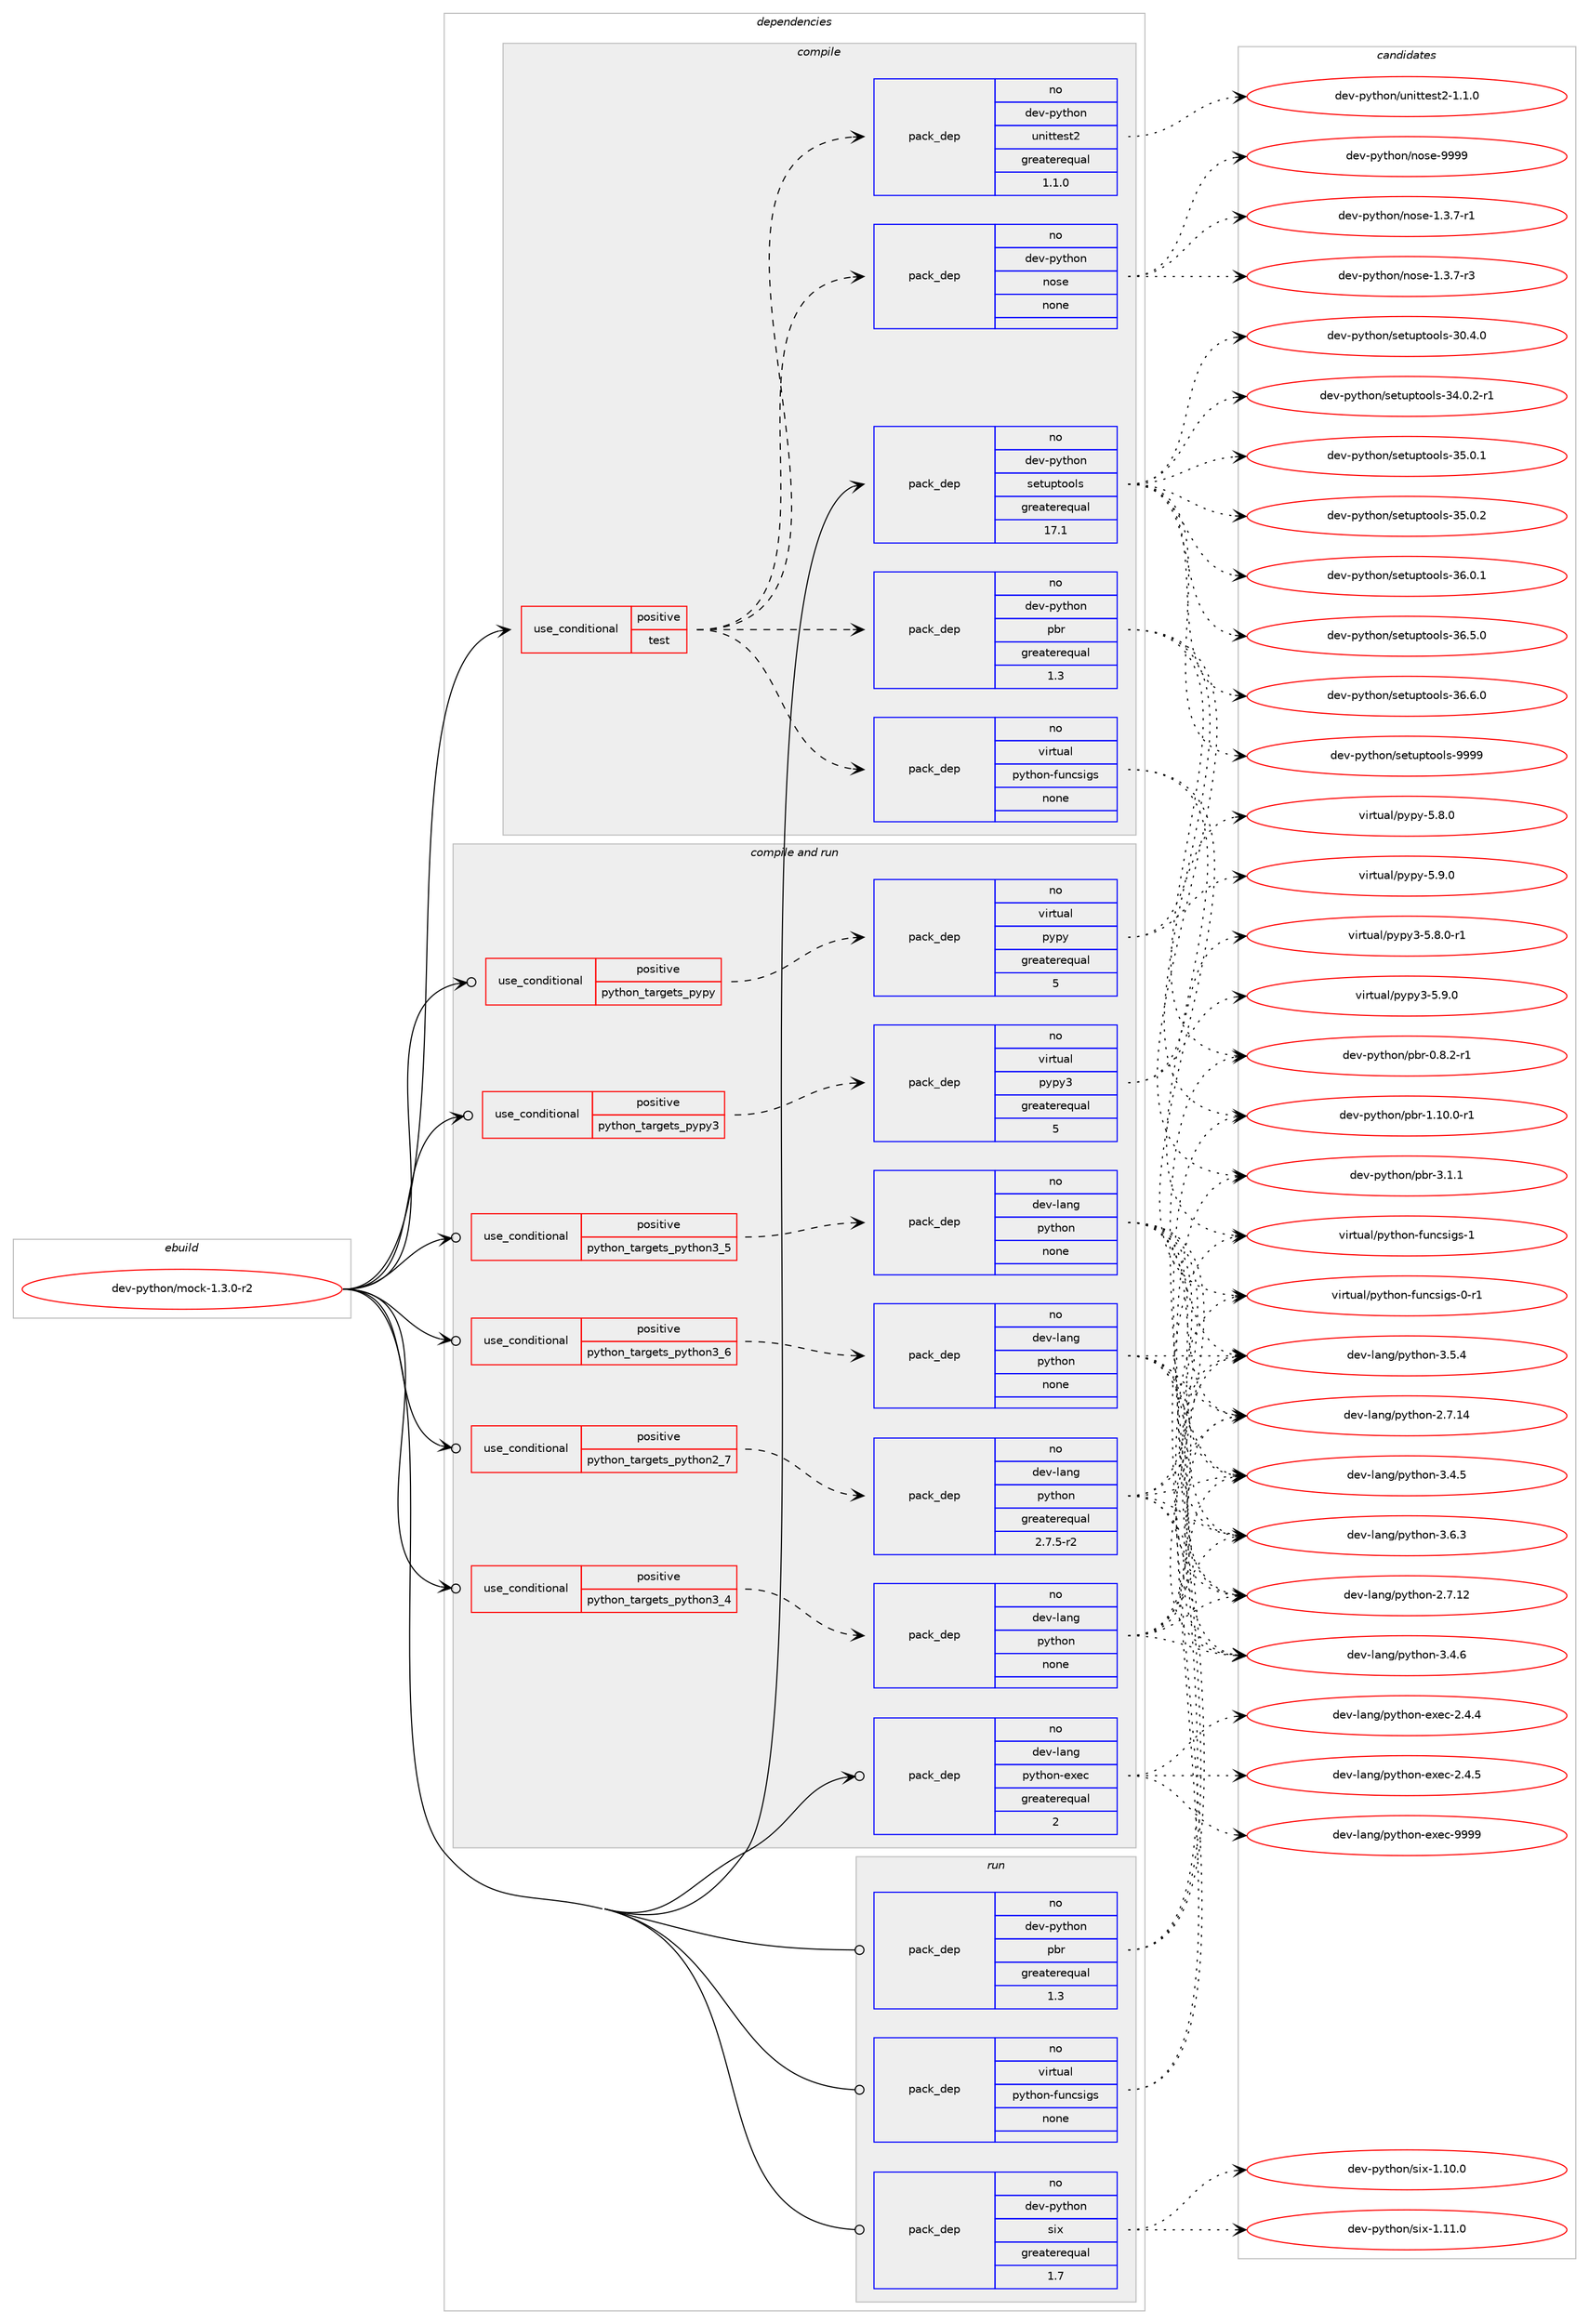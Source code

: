 digraph prolog {

# *************
# Graph options
# *************

newrank=true;
concentrate=true;
compound=true;
graph [rankdir=LR,fontname=Helvetica,fontsize=10,ranksep=1.5];#, ranksep=2.5, nodesep=0.2];
edge  [arrowhead=vee];
node  [fontname=Helvetica,fontsize=10];

# **********
# The ebuild
# **********

subgraph cluster_leftcol {
color=gray;
rank=same;
label=<<i>ebuild</i>>;
id [label="dev-python/mock-1.3.0-r2", color=red, width=4, href="../dev-python/mock-1.3.0-r2.svg"];
}

# ****************
# The dependencies
# ****************

subgraph cluster_midcol {
color=gray;
label=<<i>dependencies</i>>;
subgraph cluster_compile {
fillcolor="#eeeeee";
style=filled;
label=<<i>compile</i>>;
subgraph cond35561 {
dependency166405 [label=<<TABLE BORDER="0" CELLBORDER="1" CELLSPACING="0" CELLPADDING="4"><TR><TD ROWSPAN="3" CELLPADDING="10">use_conditional</TD></TR><TR><TD>positive</TD></TR><TR><TD>test</TD></TR></TABLE>>, shape=none, color=red];
subgraph pack126989 {
dependency166406 [label=<<TABLE BORDER="0" CELLBORDER="1" CELLSPACING="0" CELLPADDING="4" WIDTH="220"><TR><TD ROWSPAN="6" CELLPADDING="30">pack_dep</TD></TR><TR><TD WIDTH="110">no</TD></TR><TR><TD>dev-python</TD></TR><TR><TD>pbr</TD></TR><TR><TD>greaterequal</TD></TR><TR><TD>1.3</TD></TR></TABLE>>, shape=none, color=blue];
}
dependency166405:e -> dependency166406:w [weight=20,style="dashed",arrowhead="vee"];
subgraph pack126990 {
dependency166407 [label=<<TABLE BORDER="0" CELLBORDER="1" CELLSPACING="0" CELLPADDING="4" WIDTH="220"><TR><TD ROWSPAN="6" CELLPADDING="30">pack_dep</TD></TR><TR><TD WIDTH="110">no</TD></TR><TR><TD>virtual</TD></TR><TR><TD>python-funcsigs</TD></TR><TR><TD>none</TD></TR><TR><TD></TD></TR></TABLE>>, shape=none, color=blue];
}
dependency166405:e -> dependency166407:w [weight=20,style="dashed",arrowhead="vee"];
subgraph pack126991 {
dependency166408 [label=<<TABLE BORDER="0" CELLBORDER="1" CELLSPACING="0" CELLPADDING="4" WIDTH="220"><TR><TD ROWSPAN="6" CELLPADDING="30">pack_dep</TD></TR><TR><TD WIDTH="110">no</TD></TR><TR><TD>dev-python</TD></TR><TR><TD>nose</TD></TR><TR><TD>none</TD></TR><TR><TD></TD></TR></TABLE>>, shape=none, color=blue];
}
dependency166405:e -> dependency166408:w [weight=20,style="dashed",arrowhead="vee"];
subgraph pack126992 {
dependency166409 [label=<<TABLE BORDER="0" CELLBORDER="1" CELLSPACING="0" CELLPADDING="4" WIDTH="220"><TR><TD ROWSPAN="6" CELLPADDING="30">pack_dep</TD></TR><TR><TD WIDTH="110">no</TD></TR><TR><TD>dev-python</TD></TR><TR><TD>unittest2</TD></TR><TR><TD>greaterequal</TD></TR><TR><TD>1.1.0</TD></TR></TABLE>>, shape=none, color=blue];
}
dependency166405:e -> dependency166409:w [weight=20,style="dashed",arrowhead="vee"];
}
id:e -> dependency166405:w [weight=20,style="solid",arrowhead="vee"];
subgraph pack126993 {
dependency166410 [label=<<TABLE BORDER="0" CELLBORDER="1" CELLSPACING="0" CELLPADDING="4" WIDTH="220"><TR><TD ROWSPAN="6" CELLPADDING="30">pack_dep</TD></TR><TR><TD WIDTH="110">no</TD></TR><TR><TD>dev-python</TD></TR><TR><TD>setuptools</TD></TR><TR><TD>greaterequal</TD></TR><TR><TD>17.1</TD></TR></TABLE>>, shape=none, color=blue];
}
id:e -> dependency166410:w [weight=20,style="solid",arrowhead="vee"];
}
subgraph cluster_compileandrun {
fillcolor="#eeeeee";
style=filled;
label=<<i>compile and run</i>>;
subgraph cond35562 {
dependency166411 [label=<<TABLE BORDER="0" CELLBORDER="1" CELLSPACING="0" CELLPADDING="4"><TR><TD ROWSPAN="3" CELLPADDING="10">use_conditional</TD></TR><TR><TD>positive</TD></TR><TR><TD>python_targets_pypy</TD></TR></TABLE>>, shape=none, color=red];
subgraph pack126994 {
dependency166412 [label=<<TABLE BORDER="0" CELLBORDER="1" CELLSPACING="0" CELLPADDING="4" WIDTH="220"><TR><TD ROWSPAN="6" CELLPADDING="30">pack_dep</TD></TR><TR><TD WIDTH="110">no</TD></TR><TR><TD>virtual</TD></TR><TR><TD>pypy</TD></TR><TR><TD>greaterequal</TD></TR><TR><TD>5</TD></TR></TABLE>>, shape=none, color=blue];
}
dependency166411:e -> dependency166412:w [weight=20,style="dashed",arrowhead="vee"];
}
id:e -> dependency166411:w [weight=20,style="solid",arrowhead="odotvee"];
subgraph cond35563 {
dependency166413 [label=<<TABLE BORDER="0" CELLBORDER="1" CELLSPACING="0" CELLPADDING="4"><TR><TD ROWSPAN="3" CELLPADDING="10">use_conditional</TD></TR><TR><TD>positive</TD></TR><TR><TD>python_targets_pypy3</TD></TR></TABLE>>, shape=none, color=red];
subgraph pack126995 {
dependency166414 [label=<<TABLE BORDER="0" CELLBORDER="1" CELLSPACING="0" CELLPADDING="4" WIDTH="220"><TR><TD ROWSPAN="6" CELLPADDING="30">pack_dep</TD></TR><TR><TD WIDTH="110">no</TD></TR><TR><TD>virtual</TD></TR><TR><TD>pypy3</TD></TR><TR><TD>greaterequal</TD></TR><TR><TD>5</TD></TR></TABLE>>, shape=none, color=blue];
}
dependency166413:e -> dependency166414:w [weight=20,style="dashed",arrowhead="vee"];
}
id:e -> dependency166413:w [weight=20,style="solid",arrowhead="odotvee"];
subgraph cond35564 {
dependency166415 [label=<<TABLE BORDER="0" CELLBORDER="1" CELLSPACING="0" CELLPADDING="4"><TR><TD ROWSPAN="3" CELLPADDING="10">use_conditional</TD></TR><TR><TD>positive</TD></TR><TR><TD>python_targets_python2_7</TD></TR></TABLE>>, shape=none, color=red];
subgraph pack126996 {
dependency166416 [label=<<TABLE BORDER="0" CELLBORDER="1" CELLSPACING="0" CELLPADDING="4" WIDTH="220"><TR><TD ROWSPAN="6" CELLPADDING="30">pack_dep</TD></TR><TR><TD WIDTH="110">no</TD></TR><TR><TD>dev-lang</TD></TR><TR><TD>python</TD></TR><TR><TD>greaterequal</TD></TR><TR><TD>2.7.5-r2</TD></TR></TABLE>>, shape=none, color=blue];
}
dependency166415:e -> dependency166416:w [weight=20,style="dashed",arrowhead="vee"];
}
id:e -> dependency166415:w [weight=20,style="solid",arrowhead="odotvee"];
subgraph cond35565 {
dependency166417 [label=<<TABLE BORDER="0" CELLBORDER="1" CELLSPACING="0" CELLPADDING="4"><TR><TD ROWSPAN="3" CELLPADDING="10">use_conditional</TD></TR><TR><TD>positive</TD></TR><TR><TD>python_targets_python3_4</TD></TR></TABLE>>, shape=none, color=red];
subgraph pack126997 {
dependency166418 [label=<<TABLE BORDER="0" CELLBORDER="1" CELLSPACING="0" CELLPADDING="4" WIDTH="220"><TR><TD ROWSPAN="6" CELLPADDING="30">pack_dep</TD></TR><TR><TD WIDTH="110">no</TD></TR><TR><TD>dev-lang</TD></TR><TR><TD>python</TD></TR><TR><TD>none</TD></TR><TR><TD></TD></TR></TABLE>>, shape=none, color=blue];
}
dependency166417:e -> dependency166418:w [weight=20,style="dashed",arrowhead="vee"];
}
id:e -> dependency166417:w [weight=20,style="solid",arrowhead="odotvee"];
subgraph cond35566 {
dependency166419 [label=<<TABLE BORDER="0" CELLBORDER="1" CELLSPACING="0" CELLPADDING="4"><TR><TD ROWSPAN="3" CELLPADDING="10">use_conditional</TD></TR><TR><TD>positive</TD></TR><TR><TD>python_targets_python3_5</TD></TR></TABLE>>, shape=none, color=red];
subgraph pack126998 {
dependency166420 [label=<<TABLE BORDER="0" CELLBORDER="1" CELLSPACING="0" CELLPADDING="4" WIDTH="220"><TR><TD ROWSPAN="6" CELLPADDING="30">pack_dep</TD></TR><TR><TD WIDTH="110">no</TD></TR><TR><TD>dev-lang</TD></TR><TR><TD>python</TD></TR><TR><TD>none</TD></TR><TR><TD></TD></TR></TABLE>>, shape=none, color=blue];
}
dependency166419:e -> dependency166420:w [weight=20,style="dashed",arrowhead="vee"];
}
id:e -> dependency166419:w [weight=20,style="solid",arrowhead="odotvee"];
subgraph cond35567 {
dependency166421 [label=<<TABLE BORDER="0" CELLBORDER="1" CELLSPACING="0" CELLPADDING="4"><TR><TD ROWSPAN="3" CELLPADDING="10">use_conditional</TD></TR><TR><TD>positive</TD></TR><TR><TD>python_targets_python3_6</TD></TR></TABLE>>, shape=none, color=red];
subgraph pack126999 {
dependency166422 [label=<<TABLE BORDER="0" CELLBORDER="1" CELLSPACING="0" CELLPADDING="4" WIDTH="220"><TR><TD ROWSPAN="6" CELLPADDING="30">pack_dep</TD></TR><TR><TD WIDTH="110">no</TD></TR><TR><TD>dev-lang</TD></TR><TR><TD>python</TD></TR><TR><TD>none</TD></TR><TR><TD></TD></TR></TABLE>>, shape=none, color=blue];
}
dependency166421:e -> dependency166422:w [weight=20,style="dashed",arrowhead="vee"];
}
id:e -> dependency166421:w [weight=20,style="solid",arrowhead="odotvee"];
subgraph pack127000 {
dependency166423 [label=<<TABLE BORDER="0" CELLBORDER="1" CELLSPACING="0" CELLPADDING="4" WIDTH="220"><TR><TD ROWSPAN="6" CELLPADDING="30">pack_dep</TD></TR><TR><TD WIDTH="110">no</TD></TR><TR><TD>dev-lang</TD></TR><TR><TD>python-exec</TD></TR><TR><TD>greaterequal</TD></TR><TR><TD>2</TD></TR></TABLE>>, shape=none, color=blue];
}
id:e -> dependency166423:w [weight=20,style="solid",arrowhead="odotvee"];
}
subgraph cluster_run {
fillcolor="#eeeeee";
style=filled;
label=<<i>run</i>>;
subgraph pack127001 {
dependency166424 [label=<<TABLE BORDER="0" CELLBORDER="1" CELLSPACING="0" CELLPADDING="4" WIDTH="220"><TR><TD ROWSPAN="6" CELLPADDING="30">pack_dep</TD></TR><TR><TD WIDTH="110">no</TD></TR><TR><TD>dev-python</TD></TR><TR><TD>pbr</TD></TR><TR><TD>greaterequal</TD></TR><TR><TD>1.3</TD></TR></TABLE>>, shape=none, color=blue];
}
id:e -> dependency166424:w [weight=20,style="solid",arrowhead="odot"];
subgraph pack127002 {
dependency166425 [label=<<TABLE BORDER="0" CELLBORDER="1" CELLSPACING="0" CELLPADDING="4" WIDTH="220"><TR><TD ROWSPAN="6" CELLPADDING="30">pack_dep</TD></TR><TR><TD WIDTH="110">no</TD></TR><TR><TD>dev-python</TD></TR><TR><TD>six</TD></TR><TR><TD>greaterequal</TD></TR><TR><TD>1.7</TD></TR></TABLE>>, shape=none, color=blue];
}
id:e -> dependency166425:w [weight=20,style="solid",arrowhead="odot"];
subgraph pack127003 {
dependency166426 [label=<<TABLE BORDER="0" CELLBORDER="1" CELLSPACING="0" CELLPADDING="4" WIDTH="220"><TR><TD ROWSPAN="6" CELLPADDING="30">pack_dep</TD></TR><TR><TD WIDTH="110">no</TD></TR><TR><TD>virtual</TD></TR><TR><TD>python-funcsigs</TD></TR><TR><TD>none</TD></TR><TR><TD></TD></TR></TABLE>>, shape=none, color=blue];
}
id:e -> dependency166426:w [weight=20,style="solid",arrowhead="odot"];
}
}

# **************
# The candidates
# **************

subgraph cluster_choices {
rank=same;
color=gray;
label=<<i>candidates</i>>;

subgraph choice126989 {
color=black;
nodesep=1;
choice1001011184511212111610411111047112981144548465646504511449 [label="dev-python/pbr-0.8.2-r1", color=red, width=4,href="../dev-python/pbr-0.8.2-r1.svg"];
choice100101118451121211161041111104711298114454946494846484511449 [label="dev-python/pbr-1.10.0-r1", color=red, width=4,href="../dev-python/pbr-1.10.0-r1.svg"];
choice100101118451121211161041111104711298114455146494649 [label="dev-python/pbr-3.1.1", color=red, width=4,href="../dev-python/pbr-3.1.1.svg"];
dependency166406:e -> choice1001011184511212111610411111047112981144548465646504511449:w [style=dotted,weight="100"];
dependency166406:e -> choice100101118451121211161041111104711298114454946494846484511449:w [style=dotted,weight="100"];
dependency166406:e -> choice100101118451121211161041111104711298114455146494649:w [style=dotted,weight="100"];
}
subgraph choice126990 {
color=black;
nodesep=1;
choice1181051141161179710847112121116104111110451021171109911510510311545484511449 [label="virtual/python-funcsigs-0-r1", color=red, width=4,href="../virtual/python-funcsigs-0-r1.svg"];
choice118105114116117971084711212111610411111045102117110991151051031154549 [label="virtual/python-funcsigs-1", color=red, width=4,href="../virtual/python-funcsigs-1.svg"];
dependency166407:e -> choice1181051141161179710847112121116104111110451021171109911510510311545484511449:w [style=dotted,weight="100"];
dependency166407:e -> choice118105114116117971084711212111610411111045102117110991151051031154549:w [style=dotted,weight="100"];
}
subgraph choice126991 {
color=black;
nodesep=1;
choice10010111845112121116104111110471101111151014549465146554511449 [label="dev-python/nose-1.3.7-r1", color=red, width=4,href="../dev-python/nose-1.3.7-r1.svg"];
choice10010111845112121116104111110471101111151014549465146554511451 [label="dev-python/nose-1.3.7-r3", color=red, width=4,href="../dev-python/nose-1.3.7-r3.svg"];
choice10010111845112121116104111110471101111151014557575757 [label="dev-python/nose-9999", color=red, width=4,href="../dev-python/nose-9999.svg"];
dependency166408:e -> choice10010111845112121116104111110471101111151014549465146554511449:w [style=dotted,weight="100"];
dependency166408:e -> choice10010111845112121116104111110471101111151014549465146554511451:w [style=dotted,weight="100"];
dependency166408:e -> choice10010111845112121116104111110471101111151014557575757:w [style=dotted,weight="100"];
}
subgraph choice126992 {
color=black;
nodesep=1;
choice100101118451121211161041111104711711010511611610111511650454946494648 [label="dev-python/unittest2-1.1.0", color=red, width=4,href="../dev-python/unittest2-1.1.0.svg"];
dependency166409:e -> choice100101118451121211161041111104711711010511611610111511650454946494648:w [style=dotted,weight="100"];
}
subgraph choice126993 {
color=black;
nodesep=1;
choice100101118451121211161041111104711510111611711211611111110811545514846524648 [label="dev-python/setuptools-30.4.0", color=red, width=4,href="../dev-python/setuptools-30.4.0.svg"];
choice1001011184511212111610411111047115101116117112116111111108115455152464846504511449 [label="dev-python/setuptools-34.0.2-r1", color=red, width=4,href="../dev-python/setuptools-34.0.2-r1.svg"];
choice100101118451121211161041111104711510111611711211611111110811545515346484649 [label="dev-python/setuptools-35.0.1", color=red, width=4,href="../dev-python/setuptools-35.0.1.svg"];
choice100101118451121211161041111104711510111611711211611111110811545515346484650 [label="dev-python/setuptools-35.0.2", color=red, width=4,href="../dev-python/setuptools-35.0.2.svg"];
choice100101118451121211161041111104711510111611711211611111110811545515446484649 [label="dev-python/setuptools-36.0.1", color=red, width=4,href="../dev-python/setuptools-36.0.1.svg"];
choice100101118451121211161041111104711510111611711211611111110811545515446534648 [label="dev-python/setuptools-36.5.0", color=red, width=4,href="../dev-python/setuptools-36.5.0.svg"];
choice100101118451121211161041111104711510111611711211611111110811545515446544648 [label="dev-python/setuptools-36.6.0", color=red, width=4,href="../dev-python/setuptools-36.6.0.svg"];
choice10010111845112121116104111110471151011161171121161111111081154557575757 [label="dev-python/setuptools-9999", color=red, width=4,href="../dev-python/setuptools-9999.svg"];
dependency166410:e -> choice100101118451121211161041111104711510111611711211611111110811545514846524648:w [style=dotted,weight="100"];
dependency166410:e -> choice1001011184511212111610411111047115101116117112116111111108115455152464846504511449:w [style=dotted,weight="100"];
dependency166410:e -> choice100101118451121211161041111104711510111611711211611111110811545515346484649:w [style=dotted,weight="100"];
dependency166410:e -> choice100101118451121211161041111104711510111611711211611111110811545515346484650:w [style=dotted,weight="100"];
dependency166410:e -> choice100101118451121211161041111104711510111611711211611111110811545515446484649:w [style=dotted,weight="100"];
dependency166410:e -> choice100101118451121211161041111104711510111611711211611111110811545515446534648:w [style=dotted,weight="100"];
dependency166410:e -> choice100101118451121211161041111104711510111611711211611111110811545515446544648:w [style=dotted,weight="100"];
dependency166410:e -> choice10010111845112121116104111110471151011161171121161111111081154557575757:w [style=dotted,weight="100"];
}
subgraph choice126994 {
color=black;
nodesep=1;
choice1181051141161179710847112121112121455346564648 [label="virtual/pypy-5.8.0", color=red, width=4,href="../virtual/pypy-5.8.0.svg"];
choice1181051141161179710847112121112121455346574648 [label="virtual/pypy-5.9.0", color=red, width=4,href="../virtual/pypy-5.9.0.svg"];
dependency166412:e -> choice1181051141161179710847112121112121455346564648:w [style=dotted,weight="100"];
dependency166412:e -> choice1181051141161179710847112121112121455346574648:w [style=dotted,weight="100"];
}
subgraph choice126995 {
color=black;
nodesep=1;
choice1181051141161179710847112121112121514553465646484511449 [label="virtual/pypy3-5.8.0-r1", color=red, width=4,href="../virtual/pypy3-5.8.0-r1.svg"];
choice118105114116117971084711212111212151455346574648 [label="virtual/pypy3-5.9.0", color=red, width=4,href="../virtual/pypy3-5.9.0.svg"];
dependency166414:e -> choice1181051141161179710847112121112121514553465646484511449:w [style=dotted,weight="100"];
dependency166414:e -> choice118105114116117971084711212111212151455346574648:w [style=dotted,weight="100"];
}
subgraph choice126996 {
color=black;
nodesep=1;
choice10010111845108971101034711212111610411111045504655464950 [label="dev-lang/python-2.7.12", color=red, width=4,href="../dev-lang/python-2.7.12.svg"];
choice10010111845108971101034711212111610411111045504655464952 [label="dev-lang/python-2.7.14", color=red, width=4,href="../dev-lang/python-2.7.14.svg"];
choice100101118451089711010347112121116104111110455146524653 [label="dev-lang/python-3.4.5", color=red, width=4,href="../dev-lang/python-3.4.5.svg"];
choice100101118451089711010347112121116104111110455146524654 [label="dev-lang/python-3.4.6", color=red, width=4,href="../dev-lang/python-3.4.6.svg"];
choice100101118451089711010347112121116104111110455146534652 [label="dev-lang/python-3.5.4", color=red, width=4,href="../dev-lang/python-3.5.4.svg"];
choice100101118451089711010347112121116104111110455146544651 [label="dev-lang/python-3.6.3", color=red, width=4,href="../dev-lang/python-3.6.3.svg"];
dependency166416:e -> choice10010111845108971101034711212111610411111045504655464950:w [style=dotted,weight="100"];
dependency166416:e -> choice10010111845108971101034711212111610411111045504655464952:w [style=dotted,weight="100"];
dependency166416:e -> choice100101118451089711010347112121116104111110455146524653:w [style=dotted,weight="100"];
dependency166416:e -> choice100101118451089711010347112121116104111110455146524654:w [style=dotted,weight="100"];
dependency166416:e -> choice100101118451089711010347112121116104111110455146534652:w [style=dotted,weight="100"];
dependency166416:e -> choice100101118451089711010347112121116104111110455146544651:w [style=dotted,weight="100"];
}
subgraph choice126997 {
color=black;
nodesep=1;
choice10010111845108971101034711212111610411111045504655464950 [label="dev-lang/python-2.7.12", color=red, width=4,href="../dev-lang/python-2.7.12.svg"];
choice10010111845108971101034711212111610411111045504655464952 [label="dev-lang/python-2.7.14", color=red, width=4,href="../dev-lang/python-2.7.14.svg"];
choice100101118451089711010347112121116104111110455146524653 [label="dev-lang/python-3.4.5", color=red, width=4,href="../dev-lang/python-3.4.5.svg"];
choice100101118451089711010347112121116104111110455146524654 [label="dev-lang/python-3.4.6", color=red, width=4,href="../dev-lang/python-3.4.6.svg"];
choice100101118451089711010347112121116104111110455146534652 [label="dev-lang/python-3.5.4", color=red, width=4,href="../dev-lang/python-3.5.4.svg"];
choice100101118451089711010347112121116104111110455146544651 [label="dev-lang/python-3.6.3", color=red, width=4,href="../dev-lang/python-3.6.3.svg"];
dependency166418:e -> choice10010111845108971101034711212111610411111045504655464950:w [style=dotted,weight="100"];
dependency166418:e -> choice10010111845108971101034711212111610411111045504655464952:w [style=dotted,weight="100"];
dependency166418:e -> choice100101118451089711010347112121116104111110455146524653:w [style=dotted,weight="100"];
dependency166418:e -> choice100101118451089711010347112121116104111110455146524654:w [style=dotted,weight="100"];
dependency166418:e -> choice100101118451089711010347112121116104111110455146534652:w [style=dotted,weight="100"];
dependency166418:e -> choice100101118451089711010347112121116104111110455146544651:w [style=dotted,weight="100"];
}
subgraph choice126998 {
color=black;
nodesep=1;
choice10010111845108971101034711212111610411111045504655464950 [label="dev-lang/python-2.7.12", color=red, width=4,href="../dev-lang/python-2.7.12.svg"];
choice10010111845108971101034711212111610411111045504655464952 [label="dev-lang/python-2.7.14", color=red, width=4,href="../dev-lang/python-2.7.14.svg"];
choice100101118451089711010347112121116104111110455146524653 [label="dev-lang/python-3.4.5", color=red, width=4,href="../dev-lang/python-3.4.5.svg"];
choice100101118451089711010347112121116104111110455146524654 [label="dev-lang/python-3.4.6", color=red, width=4,href="../dev-lang/python-3.4.6.svg"];
choice100101118451089711010347112121116104111110455146534652 [label="dev-lang/python-3.5.4", color=red, width=4,href="../dev-lang/python-3.5.4.svg"];
choice100101118451089711010347112121116104111110455146544651 [label="dev-lang/python-3.6.3", color=red, width=4,href="../dev-lang/python-3.6.3.svg"];
dependency166420:e -> choice10010111845108971101034711212111610411111045504655464950:w [style=dotted,weight="100"];
dependency166420:e -> choice10010111845108971101034711212111610411111045504655464952:w [style=dotted,weight="100"];
dependency166420:e -> choice100101118451089711010347112121116104111110455146524653:w [style=dotted,weight="100"];
dependency166420:e -> choice100101118451089711010347112121116104111110455146524654:w [style=dotted,weight="100"];
dependency166420:e -> choice100101118451089711010347112121116104111110455146534652:w [style=dotted,weight="100"];
dependency166420:e -> choice100101118451089711010347112121116104111110455146544651:w [style=dotted,weight="100"];
}
subgraph choice126999 {
color=black;
nodesep=1;
choice10010111845108971101034711212111610411111045504655464950 [label="dev-lang/python-2.7.12", color=red, width=4,href="../dev-lang/python-2.7.12.svg"];
choice10010111845108971101034711212111610411111045504655464952 [label="dev-lang/python-2.7.14", color=red, width=4,href="../dev-lang/python-2.7.14.svg"];
choice100101118451089711010347112121116104111110455146524653 [label="dev-lang/python-3.4.5", color=red, width=4,href="../dev-lang/python-3.4.5.svg"];
choice100101118451089711010347112121116104111110455146524654 [label="dev-lang/python-3.4.6", color=red, width=4,href="../dev-lang/python-3.4.6.svg"];
choice100101118451089711010347112121116104111110455146534652 [label="dev-lang/python-3.5.4", color=red, width=4,href="../dev-lang/python-3.5.4.svg"];
choice100101118451089711010347112121116104111110455146544651 [label="dev-lang/python-3.6.3", color=red, width=4,href="../dev-lang/python-3.6.3.svg"];
dependency166422:e -> choice10010111845108971101034711212111610411111045504655464950:w [style=dotted,weight="100"];
dependency166422:e -> choice10010111845108971101034711212111610411111045504655464952:w [style=dotted,weight="100"];
dependency166422:e -> choice100101118451089711010347112121116104111110455146524653:w [style=dotted,weight="100"];
dependency166422:e -> choice100101118451089711010347112121116104111110455146524654:w [style=dotted,weight="100"];
dependency166422:e -> choice100101118451089711010347112121116104111110455146534652:w [style=dotted,weight="100"];
dependency166422:e -> choice100101118451089711010347112121116104111110455146544651:w [style=dotted,weight="100"];
}
subgraph choice127000 {
color=black;
nodesep=1;
choice1001011184510897110103471121211161041111104510112010199455046524652 [label="dev-lang/python-exec-2.4.4", color=red, width=4,href="../dev-lang/python-exec-2.4.4.svg"];
choice1001011184510897110103471121211161041111104510112010199455046524653 [label="dev-lang/python-exec-2.4.5", color=red, width=4,href="../dev-lang/python-exec-2.4.5.svg"];
choice10010111845108971101034711212111610411111045101120101994557575757 [label="dev-lang/python-exec-9999", color=red, width=4,href="../dev-lang/python-exec-9999.svg"];
dependency166423:e -> choice1001011184510897110103471121211161041111104510112010199455046524652:w [style=dotted,weight="100"];
dependency166423:e -> choice1001011184510897110103471121211161041111104510112010199455046524653:w [style=dotted,weight="100"];
dependency166423:e -> choice10010111845108971101034711212111610411111045101120101994557575757:w [style=dotted,weight="100"];
}
subgraph choice127001 {
color=black;
nodesep=1;
choice1001011184511212111610411111047112981144548465646504511449 [label="dev-python/pbr-0.8.2-r1", color=red, width=4,href="../dev-python/pbr-0.8.2-r1.svg"];
choice100101118451121211161041111104711298114454946494846484511449 [label="dev-python/pbr-1.10.0-r1", color=red, width=4,href="../dev-python/pbr-1.10.0-r1.svg"];
choice100101118451121211161041111104711298114455146494649 [label="dev-python/pbr-3.1.1", color=red, width=4,href="../dev-python/pbr-3.1.1.svg"];
dependency166424:e -> choice1001011184511212111610411111047112981144548465646504511449:w [style=dotted,weight="100"];
dependency166424:e -> choice100101118451121211161041111104711298114454946494846484511449:w [style=dotted,weight="100"];
dependency166424:e -> choice100101118451121211161041111104711298114455146494649:w [style=dotted,weight="100"];
}
subgraph choice127002 {
color=black;
nodesep=1;
choice100101118451121211161041111104711510512045494649484648 [label="dev-python/six-1.10.0", color=red, width=4,href="../dev-python/six-1.10.0.svg"];
choice100101118451121211161041111104711510512045494649494648 [label="dev-python/six-1.11.0", color=red, width=4,href="../dev-python/six-1.11.0.svg"];
dependency166425:e -> choice100101118451121211161041111104711510512045494649484648:w [style=dotted,weight="100"];
dependency166425:e -> choice100101118451121211161041111104711510512045494649494648:w [style=dotted,weight="100"];
}
subgraph choice127003 {
color=black;
nodesep=1;
choice1181051141161179710847112121116104111110451021171109911510510311545484511449 [label="virtual/python-funcsigs-0-r1", color=red, width=4,href="../virtual/python-funcsigs-0-r1.svg"];
choice118105114116117971084711212111610411111045102117110991151051031154549 [label="virtual/python-funcsigs-1", color=red, width=4,href="../virtual/python-funcsigs-1.svg"];
dependency166426:e -> choice1181051141161179710847112121116104111110451021171109911510510311545484511449:w [style=dotted,weight="100"];
dependency166426:e -> choice118105114116117971084711212111610411111045102117110991151051031154549:w [style=dotted,weight="100"];
}
}

}

